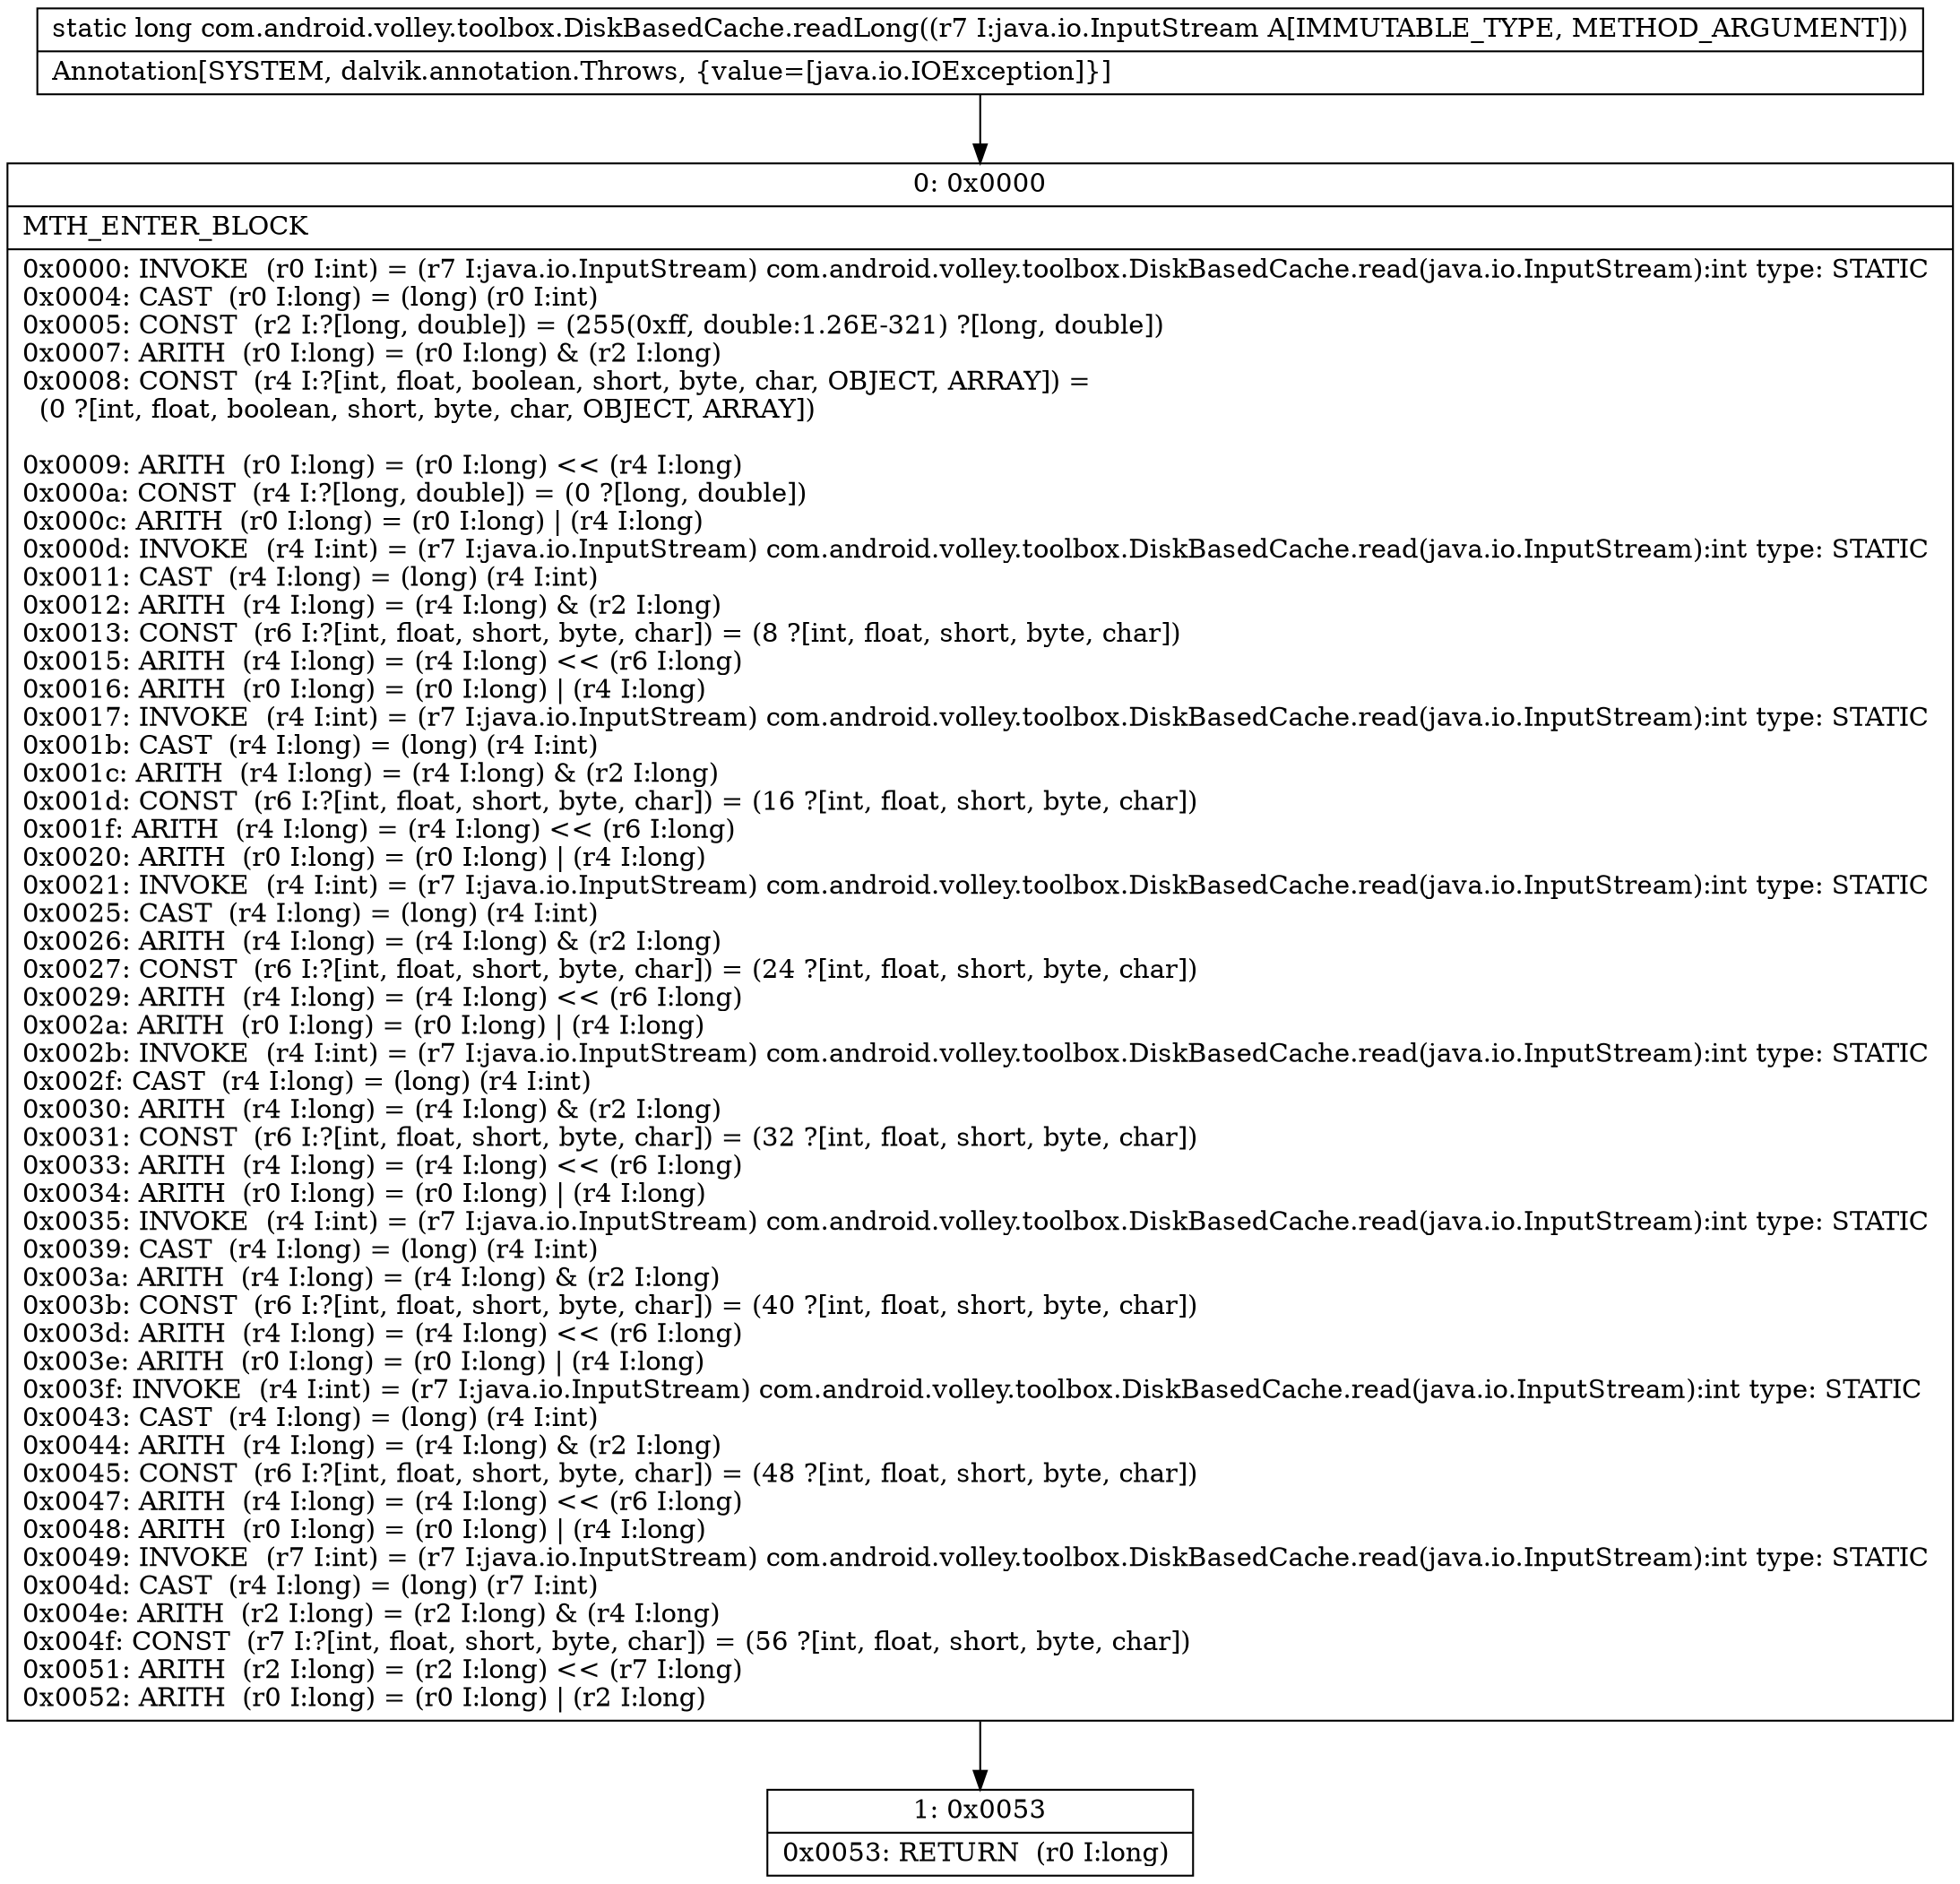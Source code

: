 digraph "CFG forcom.android.volley.toolbox.DiskBasedCache.readLong(Ljava\/io\/InputStream;)J" {
Node_0 [shape=record,label="{0\:\ 0x0000|MTH_ENTER_BLOCK\l|0x0000: INVOKE  (r0 I:int) = (r7 I:java.io.InputStream) com.android.volley.toolbox.DiskBasedCache.read(java.io.InputStream):int type: STATIC \l0x0004: CAST  (r0 I:long) = (long) (r0 I:int) \l0x0005: CONST  (r2 I:?[long, double]) = (255(0xff, double:1.26E\-321) ?[long, double]) \l0x0007: ARITH  (r0 I:long) = (r0 I:long) & (r2 I:long) \l0x0008: CONST  (r4 I:?[int, float, boolean, short, byte, char, OBJECT, ARRAY]) = \l  (0 ?[int, float, boolean, short, byte, char, OBJECT, ARRAY])\l \l0x0009: ARITH  (r0 I:long) = (r0 I:long) \<\< (r4 I:long) \l0x000a: CONST  (r4 I:?[long, double]) = (0 ?[long, double]) \l0x000c: ARITH  (r0 I:long) = (r0 I:long) \| (r4 I:long) \l0x000d: INVOKE  (r4 I:int) = (r7 I:java.io.InputStream) com.android.volley.toolbox.DiskBasedCache.read(java.io.InputStream):int type: STATIC \l0x0011: CAST  (r4 I:long) = (long) (r4 I:int) \l0x0012: ARITH  (r4 I:long) = (r4 I:long) & (r2 I:long) \l0x0013: CONST  (r6 I:?[int, float, short, byte, char]) = (8 ?[int, float, short, byte, char]) \l0x0015: ARITH  (r4 I:long) = (r4 I:long) \<\< (r6 I:long) \l0x0016: ARITH  (r0 I:long) = (r0 I:long) \| (r4 I:long) \l0x0017: INVOKE  (r4 I:int) = (r7 I:java.io.InputStream) com.android.volley.toolbox.DiskBasedCache.read(java.io.InputStream):int type: STATIC \l0x001b: CAST  (r4 I:long) = (long) (r4 I:int) \l0x001c: ARITH  (r4 I:long) = (r4 I:long) & (r2 I:long) \l0x001d: CONST  (r6 I:?[int, float, short, byte, char]) = (16 ?[int, float, short, byte, char]) \l0x001f: ARITH  (r4 I:long) = (r4 I:long) \<\< (r6 I:long) \l0x0020: ARITH  (r0 I:long) = (r0 I:long) \| (r4 I:long) \l0x0021: INVOKE  (r4 I:int) = (r7 I:java.io.InputStream) com.android.volley.toolbox.DiskBasedCache.read(java.io.InputStream):int type: STATIC \l0x0025: CAST  (r4 I:long) = (long) (r4 I:int) \l0x0026: ARITH  (r4 I:long) = (r4 I:long) & (r2 I:long) \l0x0027: CONST  (r6 I:?[int, float, short, byte, char]) = (24 ?[int, float, short, byte, char]) \l0x0029: ARITH  (r4 I:long) = (r4 I:long) \<\< (r6 I:long) \l0x002a: ARITH  (r0 I:long) = (r0 I:long) \| (r4 I:long) \l0x002b: INVOKE  (r4 I:int) = (r7 I:java.io.InputStream) com.android.volley.toolbox.DiskBasedCache.read(java.io.InputStream):int type: STATIC \l0x002f: CAST  (r4 I:long) = (long) (r4 I:int) \l0x0030: ARITH  (r4 I:long) = (r4 I:long) & (r2 I:long) \l0x0031: CONST  (r6 I:?[int, float, short, byte, char]) = (32 ?[int, float, short, byte, char]) \l0x0033: ARITH  (r4 I:long) = (r4 I:long) \<\< (r6 I:long) \l0x0034: ARITH  (r0 I:long) = (r0 I:long) \| (r4 I:long) \l0x0035: INVOKE  (r4 I:int) = (r7 I:java.io.InputStream) com.android.volley.toolbox.DiskBasedCache.read(java.io.InputStream):int type: STATIC \l0x0039: CAST  (r4 I:long) = (long) (r4 I:int) \l0x003a: ARITH  (r4 I:long) = (r4 I:long) & (r2 I:long) \l0x003b: CONST  (r6 I:?[int, float, short, byte, char]) = (40 ?[int, float, short, byte, char]) \l0x003d: ARITH  (r4 I:long) = (r4 I:long) \<\< (r6 I:long) \l0x003e: ARITH  (r0 I:long) = (r0 I:long) \| (r4 I:long) \l0x003f: INVOKE  (r4 I:int) = (r7 I:java.io.InputStream) com.android.volley.toolbox.DiskBasedCache.read(java.io.InputStream):int type: STATIC \l0x0043: CAST  (r4 I:long) = (long) (r4 I:int) \l0x0044: ARITH  (r4 I:long) = (r4 I:long) & (r2 I:long) \l0x0045: CONST  (r6 I:?[int, float, short, byte, char]) = (48 ?[int, float, short, byte, char]) \l0x0047: ARITH  (r4 I:long) = (r4 I:long) \<\< (r6 I:long) \l0x0048: ARITH  (r0 I:long) = (r0 I:long) \| (r4 I:long) \l0x0049: INVOKE  (r7 I:int) = (r7 I:java.io.InputStream) com.android.volley.toolbox.DiskBasedCache.read(java.io.InputStream):int type: STATIC \l0x004d: CAST  (r4 I:long) = (long) (r7 I:int) \l0x004e: ARITH  (r2 I:long) = (r2 I:long) & (r4 I:long) \l0x004f: CONST  (r7 I:?[int, float, short, byte, char]) = (56 ?[int, float, short, byte, char]) \l0x0051: ARITH  (r2 I:long) = (r2 I:long) \<\< (r7 I:long) \l0x0052: ARITH  (r0 I:long) = (r0 I:long) \| (r2 I:long) \l}"];
Node_1 [shape=record,label="{1\:\ 0x0053|0x0053: RETURN  (r0 I:long) \l}"];
MethodNode[shape=record,label="{static long com.android.volley.toolbox.DiskBasedCache.readLong((r7 I:java.io.InputStream A[IMMUTABLE_TYPE, METHOD_ARGUMENT]))  | Annotation[SYSTEM, dalvik.annotation.Throws, \{value=[java.io.IOException]\}]\l}"];
MethodNode -> Node_0;
Node_0 -> Node_1;
}


